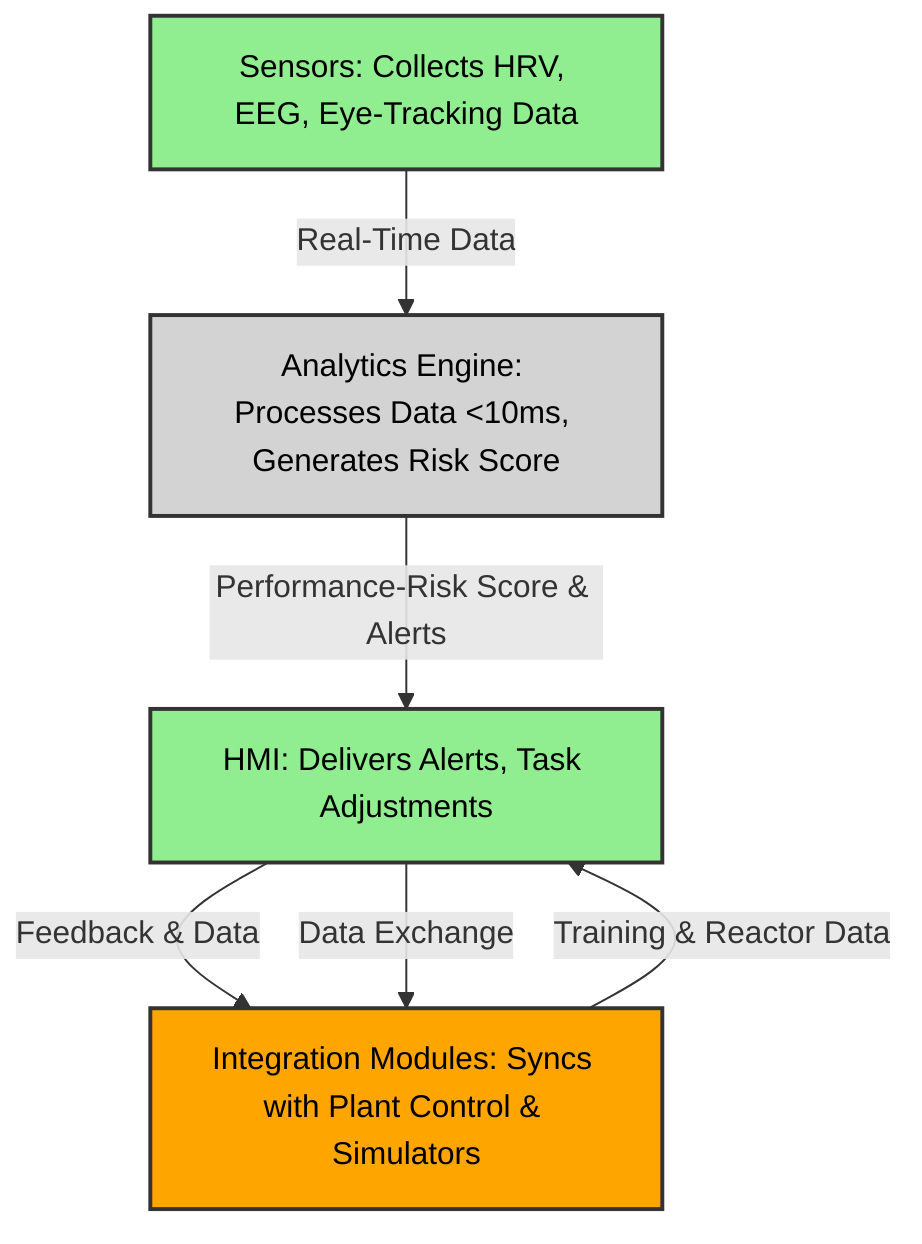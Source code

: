 graph TD
    A[Sensors: Collects HRV, EEG, Eye-Tracking Data] -->|Real-Time Data| B[Analytics Engine: Processes Data <10ms, Generates Risk Score]
    B -->|Performance-Risk Score & Alerts| C[HMI: Delivers Alerts, Task Adjustments]
    C -->|Feedback & Data| D[Integration Modules: Syncs with Plant Control & Simulators]
    C -->|Data Exchange| D
    D -->|Training & Reactor Data| C
    style A fill:#90ee90,stroke:#333,stroke-width:2px,color:#000
    style B fill:#d3d3d3,stroke:#333,stroke-width:2px,color:#000
    style C fill:#90ee90,stroke:#333,stroke-width:2px,color:#000
    style D fill:#ffa500,stroke:#333,stroke-width:2px,color:#000